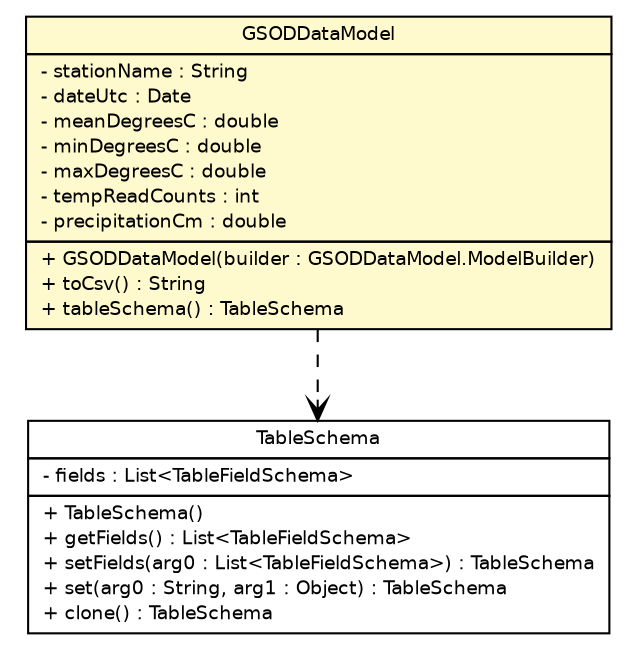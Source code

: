 #!/usr/local/bin/dot
#
# Class diagram 
# Generated by UMLGraph version R5_6-24-gf6e263 (http://www.umlgraph.org/)
#

digraph G {
	edge [fontname="Helvetica",fontsize=10,labelfontname="Helvetica",labelfontsize=10];
	node [fontname="Helvetica",fontsize=10,shape=plaintext];
	nodesep=0.25;
	ranksep=0.5;
	// com.ohair.stephen.edp.model.GSODDataModel
	c249 [label=<<table title="com.ohair.stephen.edp.model.GSODDataModel" border="0" cellborder="1" cellspacing="0" cellpadding="2" port="p" bgcolor="lemonChiffon" href="./GSODDataModel.html">
		<tr><td><table border="0" cellspacing="0" cellpadding="1">
<tr><td align="center" balign="center"> GSODDataModel </td></tr>
		</table></td></tr>
		<tr><td><table border="0" cellspacing="0" cellpadding="1">
<tr><td align="left" balign="left"> - stationName : String </td></tr>
<tr><td align="left" balign="left"> - dateUtc : Date </td></tr>
<tr><td align="left" balign="left"> - meanDegreesC : double </td></tr>
<tr><td align="left" balign="left"> - minDegreesC : double </td></tr>
<tr><td align="left" balign="left"> - maxDegreesC : double </td></tr>
<tr><td align="left" balign="left"> - tempReadCounts : int </td></tr>
<tr><td align="left" balign="left"> - precipitationCm : double </td></tr>
		</table></td></tr>
		<tr><td><table border="0" cellspacing="0" cellpadding="1">
<tr><td align="left" balign="left"> + GSODDataModel(builder : GSODDataModel.ModelBuilder) </td></tr>
<tr><td align="left" balign="left"> + toCsv() : String </td></tr>
<tr><td align="left" balign="left"> + tableSchema() : TableSchema </td></tr>
		</table></td></tr>
		</table>>, URL="./GSODDataModel.html", fontname="Helvetica", fontcolor="black", fontsize=9.0];
	// com.ohair.stephen.edp.model.GSODDataModel DEPEND com.google.api.services.bigquery.model.TableSchema
	c249:p -> c257:p [taillabel="", label="", headlabel="", fontname="Helvetica", fontcolor="black", fontsize=10.0, color="black", arrowhead=open, style=dashed];
	// com.google.api.services.bigquery.model.TableSchema
	c257 [label=<<table title="com.google.api.services.bigquery.model.TableSchema" border="0" cellborder="1" cellspacing="0" cellpadding="2" port="p" href="http://java.sun.com/j2se/1.4.2/docs/api/com/google/api/services/bigquery/model/TableSchema.html">
		<tr><td><table border="0" cellspacing="0" cellpadding="1">
<tr><td align="center" balign="center"> TableSchema </td></tr>
		</table></td></tr>
		<tr><td><table border="0" cellspacing="0" cellpadding="1">
<tr><td align="left" balign="left"> - fields : List&lt;TableFieldSchema&gt; </td></tr>
		</table></td></tr>
		<tr><td><table border="0" cellspacing="0" cellpadding="1">
<tr><td align="left" balign="left"> + TableSchema() </td></tr>
<tr><td align="left" balign="left"> + getFields() : List&lt;TableFieldSchema&gt; </td></tr>
<tr><td align="left" balign="left"> + setFields(arg0 : List&lt;TableFieldSchema&gt;) : TableSchema </td></tr>
<tr><td align="left" balign="left"> + set(arg0 : String, arg1 : Object) : TableSchema </td></tr>
<tr><td align="left" balign="left"> + clone() : TableSchema </td></tr>
		</table></td></tr>
		</table>>, URL="http://java.sun.com/j2se/1.4.2/docs/api/com/google/api/services/bigquery/model/TableSchema.html", fontname="Helvetica", fontcolor="black", fontsize=9.0];
}


